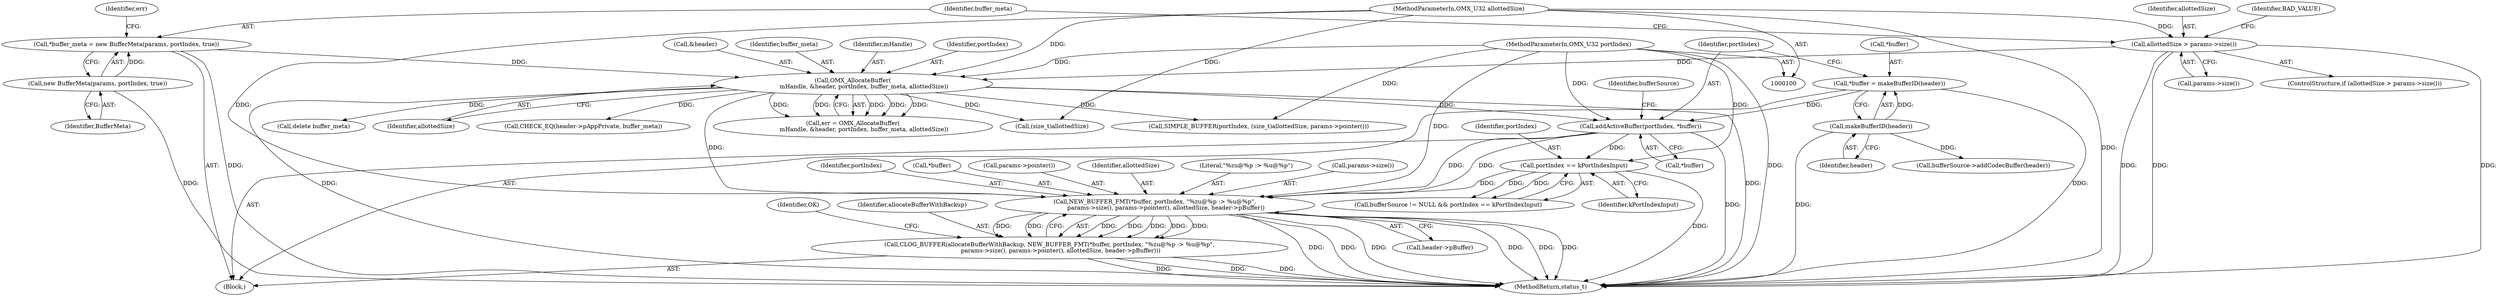digraph "0_Android_b351eabb428c7ca85a34513c64601f437923d576_3@pointer" {
"1000184" [label="(Call,NEW_BUFFER_FMT(*buffer, portIndex, \"%zu@%p :> %u@%p\",\n            params->size(), params->pointer(), allottedSize, header->pBuffer))"];
"1000166" [label="(Call,addActiveBuffer(portIndex, *buffer))"];
"1000123" [label="(Call,OMX_AllocateBuffer(\n            mHandle, &header, portIndex, buffer_meta, allottedSize))"];
"1000101" [label="(MethodParameterIn,OMX_U32 portIndex)"];
"1000115" [label="(Call,*buffer_meta = new BufferMeta(params, portIndex, true))"];
"1000117" [label="(Call,new BufferMeta(params, portIndex, true))"];
"1000108" [label="(Call,allottedSize > params->size())"];
"1000104" [label="(MethodParameterIn,OMX_U32 allottedSize)"];
"1000161" [label="(Call,*buffer = makeBufferID(header))"];
"1000164" [label="(Call,makeBufferID(header))"];
"1000176" [label="(Call,portIndex == kPortIndexInput)"];
"1000182" [label="(Call,CLOG_BUFFER(allocateBufferWithBackup, NEW_BUFFER_FMT(*buffer, portIndex, \"%zu@%p :> %u@%p\",\n            params->size(), params->pointer(), allottedSize, header->pBuffer)))"];
"1000124" [label="(Identifier,mHandle)"];
"1000117" [label="(Call,new BufferMeta(params, portIndex, true))"];
"1000122" [label="(Identifier,err)"];
"1000109" [label="(Identifier,allottedSize)"];
"1000167" [label="(Identifier,portIndex)"];
"1000178" [label="(Identifier,kPortIndexInput)"];
"1000182" [label="(Call,CLOG_BUFFER(allocateBufferWithBackup, NEW_BUFFER_FMT(*buffer, portIndex, \"%zu@%p :> %u@%p\",\n            params->size(), params->pointer(), allottedSize, header->pBuffer)))"];
"1000101" [label="(MethodParameterIn,OMX_U32 portIndex)"];
"1000174" [label="(Identifier,bufferSource)"];
"1000161" [label="(Call,*buffer = makeBufferID(header))"];
"1000116" [label="(Identifier,buffer_meta)"];
"1000138" [label="(Call,SIMPLE_BUFFER(portIndex, (size_t)allottedSize, params->pointer()))"];
"1000108" [label="(Call,allottedSize > params->size())"];
"1000110" [label="(Call,params->size())"];
"1000105" [label="(Block,)"];
"1000144" [label="(Call,delete buffer_meta)"];
"1000196" [label="(Identifier,OK)"];
"1000188" [label="(Literal,\"%zu@%p :> %u@%p\")"];
"1000192" [label="(Call,header->pBuffer)"];
"1000177" [label="(Identifier,portIndex)"];
"1000129" [label="(Identifier,allottedSize)"];
"1000176" [label="(Call,portIndex == kPortIndexInput)"];
"1000180" [label="(Call,bufferSource->addCodecBuffer(header))"];
"1000165" [label="(Identifier,header)"];
"1000115" [label="(Call,*buffer_meta = new BufferMeta(params, portIndex, true))"];
"1000197" [label="(MethodReturn,status_t)"];
"1000189" [label="(Call,params->size())"];
"1000104" [label="(MethodParameterIn,OMX_U32 allottedSize)"];
"1000118" [label="(Identifier,BufferMeta)"];
"1000127" [label="(Identifier,portIndex)"];
"1000184" [label="(Call,NEW_BUFFER_FMT(*buffer, portIndex, \"%zu@%p :> %u@%p\",\n            params->size(), params->pointer(), allottedSize, header->pBuffer))"];
"1000156" [label="(Call,CHECK_EQ(header->pAppPrivate, buffer_meta))"];
"1000166" [label="(Call,addActiveBuffer(portIndex, *buffer))"];
"1000172" [label="(Call,bufferSource != NULL && portIndex == kPortIndexInput)"];
"1000113" [label="(Identifier,BAD_VALUE)"];
"1000121" [label="(Call,err = OMX_AllocateBuffer(\n            mHandle, &header, portIndex, buffer_meta, allottedSize))"];
"1000140" [label="(Call,(size_t)allottedSize)"];
"1000187" [label="(Identifier,portIndex)"];
"1000162" [label="(Call,*buffer)"];
"1000125" [label="(Call,&header)"];
"1000168" [label="(Call,*buffer)"];
"1000185" [label="(Call,*buffer)"];
"1000107" [label="(ControlStructure,if (allottedSize > params->size()))"];
"1000190" [label="(Call,params->pointer())"];
"1000164" [label="(Call,makeBufferID(header))"];
"1000191" [label="(Identifier,allottedSize)"];
"1000123" [label="(Call,OMX_AllocateBuffer(\n            mHandle, &header, portIndex, buffer_meta, allottedSize))"];
"1000183" [label="(Identifier,allocateBufferWithBackup)"];
"1000128" [label="(Identifier,buffer_meta)"];
"1000184" -> "1000182"  [label="AST: "];
"1000184" -> "1000192"  [label="CFG: "];
"1000185" -> "1000184"  [label="AST: "];
"1000187" -> "1000184"  [label="AST: "];
"1000188" -> "1000184"  [label="AST: "];
"1000189" -> "1000184"  [label="AST: "];
"1000190" -> "1000184"  [label="AST: "];
"1000191" -> "1000184"  [label="AST: "];
"1000192" -> "1000184"  [label="AST: "];
"1000182" -> "1000184"  [label="CFG: "];
"1000184" -> "1000197"  [label="DDG: "];
"1000184" -> "1000197"  [label="DDG: "];
"1000184" -> "1000197"  [label="DDG: "];
"1000184" -> "1000197"  [label="DDG: "];
"1000184" -> "1000197"  [label="DDG: "];
"1000184" -> "1000197"  [label="DDG: "];
"1000184" -> "1000182"  [label="DDG: "];
"1000184" -> "1000182"  [label="DDG: "];
"1000184" -> "1000182"  [label="DDG: "];
"1000184" -> "1000182"  [label="DDG: "];
"1000184" -> "1000182"  [label="DDG: "];
"1000184" -> "1000182"  [label="DDG: "];
"1000184" -> "1000182"  [label="DDG: "];
"1000166" -> "1000184"  [label="DDG: "];
"1000166" -> "1000184"  [label="DDG: "];
"1000176" -> "1000184"  [label="DDG: "];
"1000101" -> "1000184"  [label="DDG: "];
"1000123" -> "1000184"  [label="DDG: "];
"1000104" -> "1000184"  [label="DDG: "];
"1000166" -> "1000105"  [label="AST: "];
"1000166" -> "1000168"  [label="CFG: "];
"1000167" -> "1000166"  [label="AST: "];
"1000168" -> "1000166"  [label="AST: "];
"1000174" -> "1000166"  [label="CFG: "];
"1000166" -> "1000197"  [label="DDG: "];
"1000123" -> "1000166"  [label="DDG: "];
"1000101" -> "1000166"  [label="DDG: "];
"1000161" -> "1000166"  [label="DDG: "];
"1000166" -> "1000176"  [label="DDG: "];
"1000123" -> "1000121"  [label="AST: "];
"1000123" -> "1000129"  [label="CFG: "];
"1000124" -> "1000123"  [label="AST: "];
"1000125" -> "1000123"  [label="AST: "];
"1000127" -> "1000123"  [label="AST: "];
"1000128" -> "1000123"  [label="AST: "];
"1000129" -> "1000123"  [label="AST: "];
"1000121" -> "1000123"  [label="CFG: "];
"1000123" -> "1000197"  [label="DDG: "];
"1000123" -> "1000197"  [label="DDG: "];
"1000123" -> "1000121"  [label="DDG: "];
"1000123" -> "1000121"  [label="DDG: "];
"1000123" -> "1000121"  [label="DDG: "];
"1000123" -> "1000121"  [label="DDG: "];
"1000123" -> "1000121"  [label="DDG: "];
"1000101" -> "1000123"  [label="DDG: "];
"1000115" -> "1000123"  [label="DDG: "];
"1000108" -> "1000123"  [label="DDG: "];
"1000104" -> "1000123"  [label="DDG: "];
"1000123" -> "1000138"  [label="DDG: "];
"1000123" -> "1000140"  [label="DDG: "];
"1000123" -> "1000144"  [label="DDG: "];
"1000123" -> "1000156"  [label="DDG: "];
"1000101" -> "1000100"  [label="AST: "];
"1000101" -> "1000197"  [label="DDG: "];
"1000101" -> "1000138"  [label="DDG: "];
"1000101" -> "1000176"  [label="DDG: "];
"1000115" -> "1000105"  [label="AST: "];
"1000115" -> "1000117"  [label="CFG: "];
"1000116" -> "1000115"  [label="AST: "];
"1000117" -> "1000115"  [label="AST: "];
"1000122" -> "1000115"  [label="CFG: "];
"1000115" -> "1000197"  [label="DDG: "];
"1000117" -> "1000115"  [label="DDG: "];
"1000117" -> "1000118"  [label="CFG: "];
"1000118" -> "1000117"  [label="AST: "];
"1000117" -> "1000197"  [label="DDG: "];
"1000108" -> "1000107"  [label="AST: "];
"1000108" -> "1000110"  [label="CFG: "];
"1000109" -> "1000108"  [label="AST: "];
"1000110" -> "1000108"  [label="AST: "];
"1000113" -> "1000108"  [label="CFG: "];
"1000116" -> "1000108"  [label="CFG: "];
"1000108" -> "1000197"  [label="DDG: "];
"1000108" -> "1000197"  [label="DDG: "];
"1000108" -> "1000197"  [label="DDG: "];
"1000104" -> "1000108"  [label="DDG: "];
"1000104" -> "1000100"  [label="AST: "];
"1000104" -> "1000197"  [label="DDG: "];
"1000104" -> "1000140"  [label="DDG: "];
"1000161" -> "1000105"  [label="AST: "];
"1000161" -> "1000164"  [label="CFG: "];
"1000162" -> "1000161"  [label="AST: "];
"1000164" -> "1000161"  [label="AST: "];
"1000167" -> "1000161"  [label="CFG: "];
"1000161" -> "1000197"  [label="DDG: "];
"1000164" -> "1000161"  [label="DDG: "];
"1000164" -> "1000165"  [label="CFG: "];
"1000165" -> "1000164"  [label="AST: "];
"1000164" -> "1000197"  [label="DDG: "];
"1000164" -> "1000180"  [label="DDG: "];
"1000176" -> "1000172"  [label="AST: "];
"1000176" -> "1000178"  [label="CFG: "];
"1000177" -> "1000176"  [label="AST: "];
"1000178" -> "1000176"  [label="AST: "];
"1000172" -> "1000176"  [label="CFG: "];
"1000176" -> "1000197"  [label="DDG: "];
"1000176" -> "1000172"  [label="DDG: "];
"1000176" -> "1000172"  [label="DDG: "];
"1000182" -> "1000105"  [label="AST: "];
"1000183" -> "1000182"  [label="AST: "];
"1000196" -> "1000182"  [label="CFG: "];
"1000182" -> "1000197"  [label="DDG: "];
"1000182" -> "1000197"  [label="DDG: "];
"1000182" -> "1000197"  [label="DDG: "];
}
